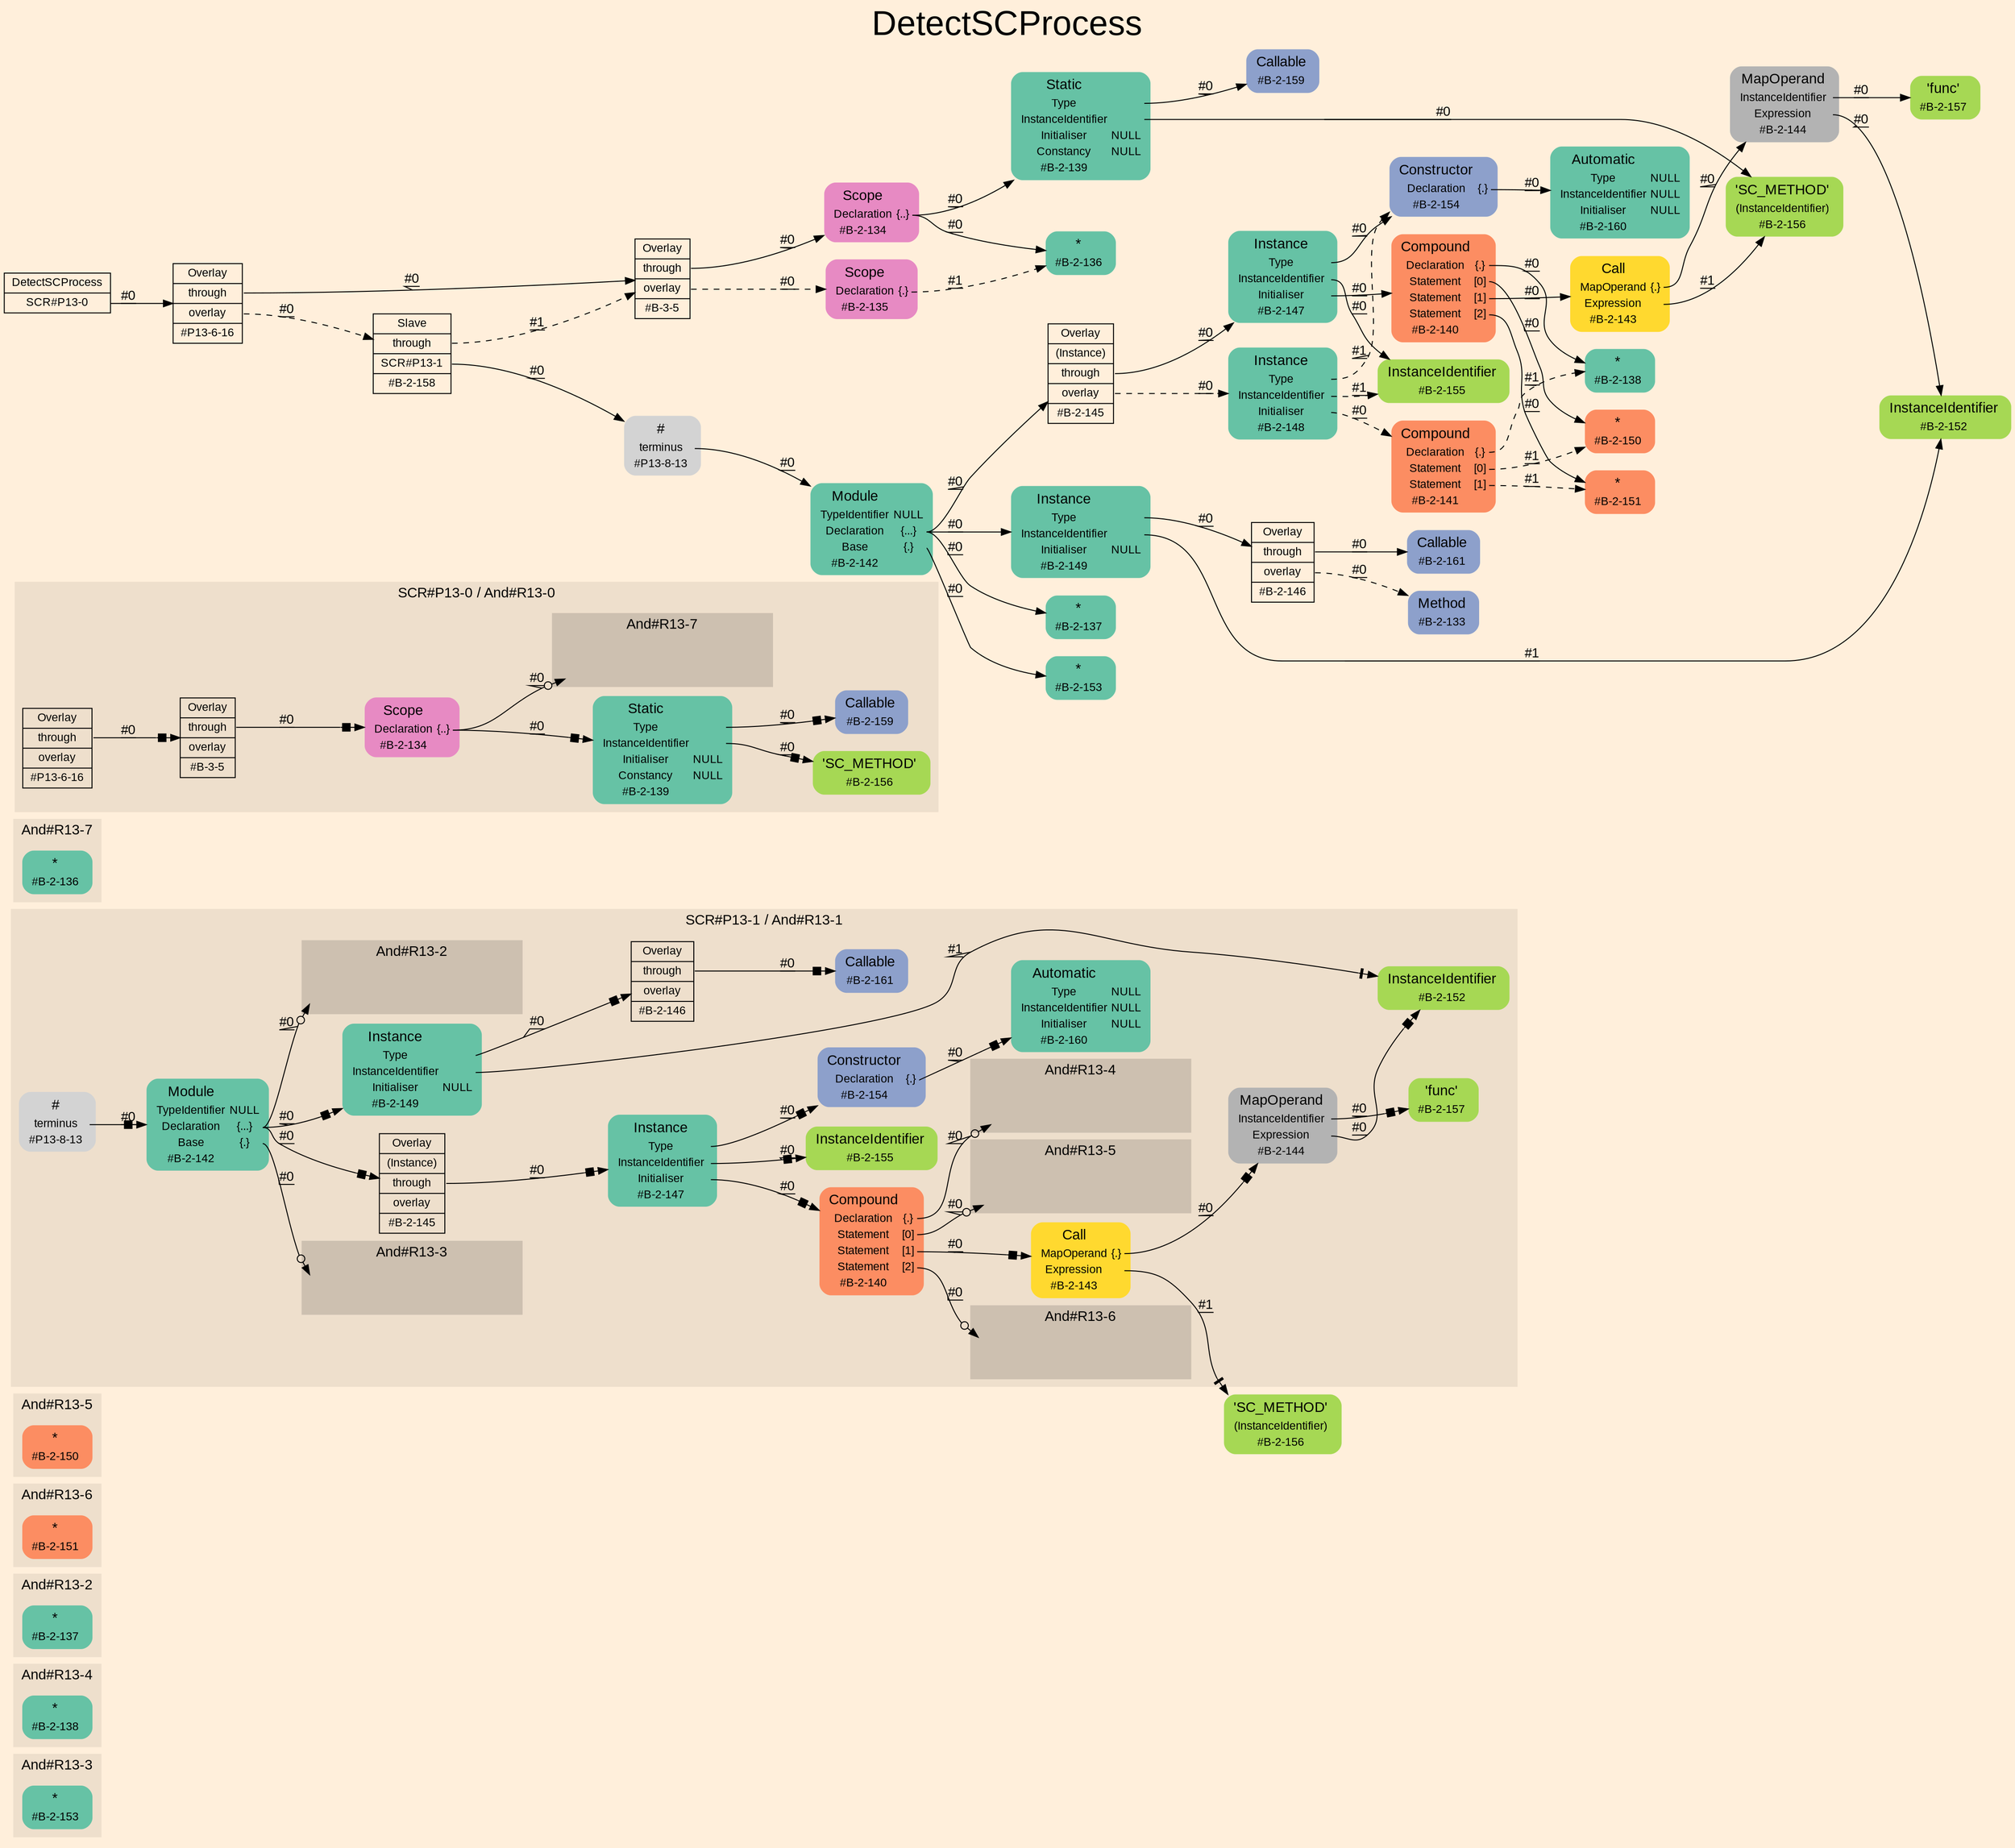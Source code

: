 digraph "DetectSCProcess" {
label = "DetectSCProcess"
labelloc = t
fontsize = "36"
graph [
    rankdir = "LR"
    ranksep = 0.3
    bgcolor = antiquewhite1
    color = black
    fontcolor = black
    fontname = "Arial"
];
node [
    fontname = "Arial"
];
edge [
    fontname = "Arial"
];

// -------------------- figure And#R13-3 --------------------
// -------- region And#R13-3 ----------
subgraph "clusterAnd#R13-3" {
    label = "And#R13-3"
    style = "filled"
    color = antiquewhite2
    fontsize = "15"
    "And#R13-3/#B-2-153" [
        // -------- block And#R13-3/#B-2-153 ----------
        shape = "plaintext"
        fillcolor = "/set28/1"
        label = <<TABLE BORDER="0" CELLBORDER="0" CELLSPACING="0">
         <TR><TD><FONT POINT-SIZE="15.0">*</FONT></TD><TD></TD></TR>
         <TR><TD>#B-2-153</TD><TD PORT="port0"></TD></TR>
        </TABLE>>
        style = "rounded,filled"
        fontsize = "12"
    ];
    
}


// -------------------- figure And#R13-4 --------------------
// -------- region And#R13-4 ----------
subgraph "clusterAnd#R13-4" {
    label = "And#R13-4"
    style = "filled"
    color = antiquewhite2
    fontsize = "15"
    "And#R13-4/#B-2-138" [
        // -------- block And#R13-4/#B-2-138 ----------
        shape = "plaintext"
        fillcolor = "/set28/1"
        label = <<TABLE BORDER="0" CELLBORDER="0" CELLSPACING="0">
         <TR><TD><FONT POINT-SIZE="15.0">*</FONT></TD><TD></TD></TR>
         <TR><TD>#B-2-138</TD><TD PORT="port0"></TD></TR>
        </TABLE>>
        style = "rounded,filled"
        fontsize = "12"
    ];
    
}


// -------------------- figure And#R13-2 --------------------
// -------- region And#R13-2 ----------
subgraph "clusterAnd#R13-2" {
    label = "And#R13-2"
    style = "filled"
    color = antiquewhite2
    fontsize = "15"
    "And#R13-2/#B-2-137" [
        // -------- block And#R13-2/#B-2-137 ----------
        shape = "plaintext"
        fillcolor = "/set28/1"
        label = <<TABLE BORDER="0" CELLBORDER="0" CELLSPACING="0">
         <TR><TD><FONT POINT-SIZE="15.0">*</FONT></TD><TD></TD></TR>
         <TR><TD>#B-2-137</TD><TD PORT="port0"></TD></TR>
        </TABLE>>
        style = "rounded,filled"
        fontsize = "12"
    ];
    
}


// -------------------- figure And#R13-6 --------------------
// -------- region And#R13-6 ----------
subgraph "clusterAnd#R13-6" {
    label = "And#R13-6"
    style = "filled"
    color = antiquewhite2
    fontsize = "15"
    "And#R13-6/#B-2-151" [
        // -------- block And#R13-6/#B-2-151 ----------
        shape = "plaintext"
        fillcolor = "/set28/2"
        label = <<TABLE BORDER="0" CELLBORDER="0" CELLSPACING="0">
         <TR><TD><FONT POINT-SIZE="15.0">*</FONT></TD><TD></TD></TR>
         <TR><TD>#B-2-151</TD><TD PORT="port0"></TD></TR>
        </TABLE>>
        style = "rounded,filled"
        fontsize = "12"
    ];
    
}


// -------------------- figure And#R13-5 --------------------
// -------- region And#R13-5 ----------
subgraph "clusterAnd#R13-5" {
    label = "And#R13-5"
    style = "filled"
    color = antiquewhite2
    fontsize = "15"
    "And#R13-5/#B-2-150" [
        // -------- block And#R13-5/#B-2-150 ----------
        shape = "plaintext"
        fillcolor = "/set28/2"
        label = <<TABLE BORDER="0" CELLBORDER="0" CELLSPACING="0">
         <TR><TD><FONT POINT-SIZE="15.0">*</FONT></TD><TD></TD></TR>
         <TR><TD>#B-2-150</TD><TD PORT="port0"></TD></TR>
        </TABLE>>
        style = "rounded,filled"
        fontsize = "12"
    ];
    
}


// -------------------- figure And#R13-1 --------------------
// -------- region And#R13-1 ----------
subgraph "clusterAnd#R13-1" {
    label = "SCR#P13-1 / And#R13-1"
    style = "filled"
    color = antiquewhite2
    fontsize = "15"
    "And#R13-1/#B-2-140" [
        // -------- block And#R13-1/#B-2-140 ----------
        shape = "plaintext"
        fillcolor = "/set28/2"
        label = <<TABLE BORDER="0" CELLBORDER="0" CELLSPACING="0">
         <TR><TD><FONT POINT-SIZE="15.0">Compound</FONT></TD><TD></TD></TR>
         <TR><TD>Declaration</TD><TD PORT="port0">{.}</TD></TR>
         <TR><TD>Statement</TD><TD PORT="port1">[0]</TD></TR>
         <TR><TD>Statement</TD><TD PORT="port2">[1]</TD></TR>
         <TR><TD>Statement</TD><TD PORT="port3">[2]</TD></TR>
         <TR><TD>#B-2-140</TD><TD PORT="port4"></TD></TR>
        </TABLE>>
        style = "rounded,filled"
        fontsize = "12"
    ];
    
    "And#R13-1/#B-2-142" [
        // -------- block And#R13-1/#B-2-142 ----------
        shape = "plaintext"
        fillcolor = "/set28/1"
        label = <<TABLE BORDER="0" CELLBORDER="0" CELLSPACING="0">
         <TR><TD><FONT POINT-SIZE="15.0">Module</FONT></TD><TD></TD></TR>
         <TR><TD>TypeIdentifier</TD><TD PORT="port0">NULL</TD></TR>
         <TR><TD>Declaration</TD><TD PORT="port1">{...}</TD></TR>
         <TR><TD>Base</TD><TD PORT="port2">{.}</TD></TR>
         <TR><TD>#B-2-142</TD><TD PORT="port3"></TD></TR>
        </TABLE>>
        style = "rounded,filled"
        fontsize = "12"
    ];
    
    "And#R13-1/#B-2-143" [
        // -------- block And#R13-1/#B-2-143 ----------
        shape = "plaintext"
        fillcolor = "/set28/6"
        label = <<TABLE BORDER="0" CELLBORDER="0" CELLSPACING="0">
         <TR><TD><FONT POINT-SIZE="15.0">Call</FONT></TD><TD></TD></TR>
         <TR><TD>MapOperand</TD><TD PORT="port0">{.}</TD></TR>
         <TR><TD>Expression</TD><TD PORT="port1"></TD></TR>
         <TR><TD>#B-2-143</TD><TD PORT="port2"></TD></TR>
        </TABLE>>
        style = "rounded,filled"
        fontsize = "12"
    ];
    
    "And#R13-1/#B-2-144" [
        // -------- block And#R13-1/#B-2-144 ----------
        shape = "plaintext"
        fillcolor = "/set28/8"
        label = <<TABLE BORDER="0" CELLBORDER="0" CELLSPACING="0">
         <TR><TD><FONT POINT-SIZE="15.0">MapOperand</FONT></TD><TD></TD></TR>
         <TR><TD>InstanceIdentifier</TD><TD PORT="port0"></TD></TR>
         <TR><TD>Expression</TD><TD PORT="port1"></TD></TR>
         <TR><TD>#B-2-144</TD><TD PORT="port2"></TD></TR>
        </TABLE>>
        style = "rounded,filled"
        fontsize = "12"
    ];
    
    "And#R13-1/#B-2-145" [
        // -------- block And#R13-1/#B-2-145 ----------
        shape = "record"
        fillcolor = antiquewhite2
        label = "<fixed> Overlay | <port0> (Instance) | <port1> through | <port2> overlay | <port3> #B-2-145"
        style = "filled"
        fontsize = "12"
        color = black
        fontcolor = black
    ];
    
    "And#R13-1/#B-2-146" [
        // -------- block And#R13-1/#B-2-146 ----------
        shape = "record"
        fillcolor = antiquewhite2
        label = "<fixed> Overlay | <port0> through | <port1> overlay | <port2> #B-2-146"
        style = "filled"
        fontsize = "12"
        color = black
        fontcolor = black
    ];
    
    "And#R13-1/#B-2-147" [
        // -------- block And#R13-1/#B-2-147 ----------
        shape = "plaintext"
        fillcolor = "/set28/1"
        label = <<TABLE BORDER="0" CELLBORDER="0" CELLSPACING="0">
         <TR><TD><FONT POINT-SIZE="15.0">Instance</FONT></TD><TD></TD></TR>
         <TR><TD>Type</TD><TD PORT="port0"></TD></TR>
         <TR><TD>InstanceIdentifier</TD><TD PORT="port1"></TD></TR>
         <TR><TD>Initialiser</TD><TD PORT="port2"></TD></TR>
         <TR><TD>#B-2-147</TD><TD PORT="port3"></TD></TR>
        </TABLE>>
        style = "rounded,filled"
        fontsize = "12"
    ];
    
    "And#R13-1/#B-2-149" [
        // -------- block And#R13-1/#B-2-149 ----------
        shape = "plaintext"
        fillcolor = "/set28/1"
        label = <<TABLE BORDER="0" CELLBORDER="0" CELLSPACING="0">
         <TR><TD><FONT POINT-SIZE="15.0">Instance</FONT></TD><TD></TD></TR>
         <TR><TD>Type</TD><TD PORT="port0"></TD></TR>
         <TR><TD>InstanceIdentifier</TD><TD PORT="port1"></TD></TR>
         <TR><TD>Initialiser</TD><TD PORT="port2">NULL</TD></TR>
         <TR><TD>#B-2-149</TD><TD PORT="port3"></TD></TR>
        </TABLE>>
        style = "rounded,filled"
        fontsize = "12"
    ];
    
    "And#R13-1/#B-2-152" [
        // -------- block And#R13-1/#B-2-152 ----------
        shape = "plaintext"
        fillcolor = "/set28/5"
        label = <<TABLE BORDER="0" CELLBORDER="0" CELLSPACING="0">
         <TR><TD><FONT POINT-SIZE="15.0">InstanceIdentifier</FONT></TD><TD></TD></TR>
         <TR><TD>#B-2-152</TD><TD PORT="port0"></TD></TR>
        </TABLE>>
        style = "rounded,filled"
        fontsize = "12"
    ];
    
    "And#R13-1/#B-2-154" [
        // -------- block And#R13-1/#B-2-154 ----------
        shape = "plaintext"
        fillcolor = "/set28/3"
        label = <<TABLE BORDER="0" CELLBORDER="0" CELLSPACING="0">
         <TR><TD><FONT POINT-SIZE="15.0">Constructor</FONT></TD><TD></TD></TR>
         <TR><TD>Declaration</TD><TD PORT="port0">{.}</TD></TR>
         <TR><TD>#B-2-154</TD><TD PORT="port1"></TD></TR>
        </TABLE>>
        style = "rounded,filled"
        fontsize = "12"
    ];
    
    "And#R13-1/#B-2-155" [
        // -------- block And#R13-1/#B-2-155 ----------
        shape = "plaintext"
        fillcolor = "/set28/5"
        label = <<TABLE BORDER="0" CELLBORDER="0" CELLSPACING="0">
         <TR><TD><FONT POINT-SIZE="15.0">InstanceIdentifier</FONT></TD><TD></TD></TR>
         <TR><TD>#B-2-155</TD><TD PORT="port0"></TD></TR>
        </TABLE>>
        style = "rounded,filled"
        fontsize = "12"
    ];
    
    "And#R13-1/#B-2-157" [
        // -------- block And#R13-1/#B-2-157 ----------
        shape = "plaintext"
        fillcolor = "/set28/5"
        label = <<TABLE BORDER="0" CELLBORDER="0" CELLSPACING="0">
         <TR><TD><FONT POINT-SIZE="15.0">'func'</FONT></TD><TD></TD></TR>
         <TR><TD>#B-2-157</TD><TD PORT="port0"></TD></TR>
        </TABLE>>
        style = "rounded,filled"
        fontsize = "12"
    ];
    
    "And#R13-1/#B-2-160" [
        // -------- block And#R13-1/#B-2-160 ----------
        shape = "plaintext"
        fillcolor = "/set28/1"
        label = <<TABLE BORDER="0" CELLBORDER="0" CELLSPACING="0">
         <TR><TD><FONT POINT-SIZE="15.0">Automatic</FONT></TD><TD></TD></TR>
         <TR><TD>Type</TD><TD PORT="port0">NULL</TD></TR>
         <TR><TD>InstanceIdentifier</TD><TD PORT="port1">NULL</TD></TR>
         <TR><TD>Initialiser</TD><TD PORT="port2">NULL</TD></TR>
         <TR><TD>#B-2-160</TD><TD PORT="port3"></TD></TR>
        </TABLE>>
        style = "rounded,filled"
        fontsize = "12"
    ];
    
    "And#R13-1/#B-2-161" [
        // -------- block And#R13-1/#B-2-161 ----------
        shape = "plaintext"
        fillcolor = "/set28/3"
        label = <<TABLE BORDER="0" CELLBORDER="0" CELLSPACING="0">
         <TR><TD><FONT POINT-SIZE="15.0">Callable</FONT></TD><TD></TD></TR>
         <TR><TD>#B-2-161</TD><TD PORT="port0"></TD></TR>
        </TABLE>>
        style = "rounded,filled"
        fontsize = "12"
    ];
    
    "And#R13-1/#P13-8-13" [
        // -------- block And#R13-1/#P13-8-13 ----------
        shape = "plaintext"
        label = <<TABLE BORDER="0" CELLBORDER="0" CELLSPACING="0">
         <TR><TD><FONT POINT-SIZE="15.0">#</FONT></TD><TD></TD></TR>
         <TR><TD>terminus</TD><TD PORT="port0"></TD></TR>
         <TR><TD>#P13-8-13</TD><TD PORT="port1"></TD></TR>
        </TABLE>>
        style = "rounded,filled"
        fontsize = "12"
    ];
    
    // -------- region And#R13-1/And#R13-2 ----------
    subgraph "clusterAnd#R13-1/And#R13-2" {
        label = "And#R13-2"
        style = "filled"
        color = antiquewhite3
        fontsize = "15"
        "And#R13-1/And#R13-2/#B-2-137" [
            // -------- block And#R13-1/And#R13-2/#B-2-137 ----------
            shape = "none"
            style = "invisible"
        ];
        
    }
    
    // -------- region And#R13-1/And#R13-3 ----------
    subgraph "clusterAnd#R13-1/And#R13-3" {
        label = "And#R13-3"
        style = "filled"
        color = antiquewhite3
        fontsize = "15"
        "And#R13-1/And#R13-3/#B-2-153" [
            // -------- block And#R13-1/And#R13-3/#B-2-153 ----------
            shape = "none"
            style = "invisible"
        ];
        
    }
    
    // -------- region And#R13-1/And#R13-4 ----------
    subgraph "clusterAnd#R13-1/And#R13-4" {
        label = "And#R13-4"
        style = "filled"
        color = antiquewhite3
        fontsize = "15"
        "And#R13-1/And#R13-4/#B-2-138" [
            // -------- block And#R13-1/And#R13-4/#B-2-138 ----------
            shape = "none"
            style = "invisible"
        ];
        
    }
    
    // -------- region And#R13-1/And#R13-5 ----------
    subgraph "clusterAnd#R13-1/And#R13-5" {
        label = "And#R13-5"
        style = "filled"
        color = antiquewhite3
        fontsize = "15"
        "And#R13-1/And#R13-5/#B-2-150" [
            // -------- block And#R13-1/And#R13-5/#B-2-150 ----------
            shape = "none"
            style = "invisible"
        ];
        
    }
    
    // -------- region And#R13-1/And#R13-6 ----------
    subgraph "clusterAnd#R13-1/And#R13-6" {
        label = "And#R13-6"
        style = "filled"
        color = antiquewhite3
        fontsize = "15"
        "And#R13-1/And#R13-6/#B-2-151" [
            // -------- block And#R13-1/And#R13-6/#B-2-151 ----------
            shape = "none"
            style = "invisible"
        ];
        
    }
    
}

"And#R13-1/#B-2-156" [
    // -------- block And#R13-1/#B-2-156 ----------
    shape = "plaintext"
    fillcolor = "/set28/5"
    label = <<TABLE BORDER="0" CELLBORDER="0" CELLSPACING="0">
     <TR><TD><FONT POINT-SIZE="15.0">'SC_METHOD'</FONT></TD><TD></TD></TR>
     <TR><TD>(InstanceIdentifier)</TD><TD PORT="port0"></TD></TR>
     <TR><TD>#B-2-156</TD><TD PORT="port1"></TD></TR>
    </TABLE>>
    style = "rounded,filled"
    fontsize = "12"
];

"And#R13-1/#B-2-140":port0 -> "And#R13-1/And#R13-4/#B-2-138" [
    arrowhead="normalnoneodot"
    label = "#0"
    decorate = true
    color = black
    fontcolor = black
];

"And#R13-1/#B-2-140":port1 -> "And#R13-1/And#R13-5/#B-2-150" [
    arrowhead="normalnoneodot"
    label = "#0"
    decorate = true
    color = black
    fontcolor = black
];

"And#R13-1/#B-2-140":port2 -> "And#R13-1/#B-2-143" [
    arrowhead="normalnonebox"
    label = "#0"
    decorate = true
    color = black
    fontcolor = black
];

"And#R13-1/#B-2-140":port3 -> "And#R13-1/And#R13-6/#B-2-151" [
    arrowhead="normalnoneodot"
    label = "#0"
    decorate = true
    color = black
    fontcolor = black
];

"And#R13-1/#B-2-142":port1 -> "And#R13-1/#B-2-145" [
    arrowhead="normalnonebox"
    label = "#0"
    decorate = true
    color = black
    fontcolor = black
];

"And#R13-1/#B-2-142":port1 -> "And#R13-1/#B-2-149" [
    arrowhead="normalnonebox"
    label = "#0"
    decorate = true
    color = black
    fontcolor = black
];

"And#R13-1/#B-2-142":port1 -> "And#R13-1/And#R13-2/#B-2-137" [
    arrowhead="normalnoneodot"
    label = "#0"
    decorate = true
    color = black
    fontcolor = black
];

"And#R13-1/#B-2-142":port2 -> "And#R13-1/And#R13-3/#B-2-153" [
    arrowhead="normalnoneodot"
    label = "#0"
    decorate = true
    color = black
    fontcolor = black
];

"And#R13-1/#B-2-143":port0 -> "And#R13-1/#B-2-144" [
    arrowhead="normalnonebox"
    label = "#0"
    decorate = true
    color = black
    fontcolor = black
];

"And#R13-1/#B-2-143":port1 -> "And#R13-1/#B-2-156" [
    arrowhead="normalnonetee"
    label = "#1"
    decorate = true
    color = black
    fontcolor = black
];

"And#R13-1/#B-2-144":port0 -> "And#R13-1/#B-2-157" [
    arrowhead="normalnonebox"
    label = "#0"
    decorate = true
    color = black
    fontcolor = black
];

"And#R13-1/#B-2-144":port1 -> "And#R13-1/#B-2-152" [
    arrowhead="normalnonebox"
    label = "#0"
    decorate = true
    color = black
    fontcolor = black
];

"And#R13-1/#B-2-145":port1 -> "And#R13-1/#B-2-147" [
    arrowhead="normalnonebox"
    label = "#0"
    decorate = true
    color = black
    fontcolor = black
];

"And#R13-1/#B-2-146":port0 -> "And#R13-1/#B-2-161" [
    arrowhead="normalnonebox"
    label = "#0"
    decorate = true
    color = black
    fontcolor = black
];

"And#R13-1/#B-2-147":port0 -> "And#R13-1/#B-2-154" [
    arrowhead="normalnonebox"
    label = "#0"
    decorate = true
    color = black
    fontcolor = black
];

"And#R13-1/#B-2-147":port1 -> "And#R13-1/#B-2-155" [
    arrowhead="normalnonebox"
    label = "#0"
    decorate = true
    color = black
    fontcolor = black
];

"And#R13-1/#B-2-147":port2 -> "And#R13-1/#B-2-140" [
    arrowhead="normalnonebox"
    label = "#0"
    decorate = true
    color = black
    fontcolor = black
];

"And#R13-1/#B-2-149":port0 -> "And#R13-1/#B-2-146" [
    arrowhead="normalnonebox"
    label = "#0"
    decorate = true
    color = black
    fontcolor = black
];

"And#R13-1/#B-2-149":port1 -> "And#R13-1/#B-2-152" [
    arrowhead="normalnonetee"
    label = "#1"
    decorate = true
    color = black
    fontcolor = black
];

"And#R13-1/#B-2-154":port0 -> "And#R13-1/#B-2-160" [
    arrowhead="normalnonebox"
    label = "#0"
    decorate = true
    color = black
    fontcolor = black
];

"And#R13-1/#P13-8-13":port0 -> "And#R13-1/#B-2-142" [
    arrowhead="normalnonebox"
    label = "#0"
    decorate = true
    color = black
    fontcolor = black
];


// -------------------- figure And#R13-7 --------------------
// -------- region And#R13-7 ----------
subgraph "clusterAnd#R13-7" {
    label = "And#R13-7"
    style = "filled"
    color = antiquewhite2
    fontsize = "15"
    "And#R13-7/#B-2-136" [
        // -------- block And#R13-7/#B-2-136 ----------
        shape = "plaintext"
        fillcolor = "/set28/1"
        label = <<TABLE BORDER="0" CELLBORDER="0" CELLSPACING="0">
         <TR><TD><FONT POINT-SIZE="15.0">*</FONT></TD><TD></TD></TR>
         <TR><TD>#B-2-136</TD><TD PORT="port0"></TD></TR>
        </TABLE>>
        style = "rounded,filled"
        fontsize = "12"
    ];
    
}


// -------------------- figure And#R13-0 --------------------
// -------- region And#R13-0 ----------
subgraph "clusterAnd#R13-0" {
    label = "SCR#P13-0 / And#R13-0"
    style = "filled"
    color = antiquewhite2
    fontsize = "15"
    "And#R13-0/#B-3-5" [
        // -------- block And#R13-0/#B-3-5 ----------
        shape = "record"
        fillcolor = antiquewhite2
        label = "<fixed> Overlay | <port0> through | <port1> overlay | <port2> #B-3-5"
        style = "filled"
        fontsize = "12"
        color = black
        fontcolor = black
    ];
    
    "And#R13-0/#B-2-134" [
        // -------- block And#R13-0/#B-2-134 ----------
        shape = "plaintext"
        fillcolor = "/set28/4"
        label = <<TABLE BORDER="0" CELLBORDER="0" CELLSPACING="0">
         <TR><TD><FONT POINT-SIZE="15.0">Scope</FONT></TD><TD></TD></TR>
         <TR><TD>Declaration</TD><TD PORT="port0">{..}</TD></TR>
         <TR><TD>#B-2-134</TD><TD PORT="port1"></TD></TR>
        </TABLE>>
        style = "rounded,filled"
        fontsize = "12"
    ];
    
    "And#R13-0/#B-2-139" [
        // -------- block And#R13-0/#B-2-139 ----------
        shape = "plaintext"
        fillcolor = "/set28/1"
        label = <<TABLE BORDER="0" CELLBORDER="0" CELLSPACING="0">
         <TR><TD><FONT POINT-SIZE="15.0">Static</FONT></TD><TD></TD></TR>
         <TR><TD>Type</TD><TD PORT="port0"></TD></TR>
         <TR><TD>InstanceIdentifier</TD><TD PORT="port1"></TD></TR>
         <TR><TD>Initialiser</TD><TD PORT="port2">NULL</TD></TR>
         <TR><TD>Constancy</TD><TD PORT="port3">NULL</TD></TR>
         <TR><TD>#B-2-139</TD><TD PORT="port4"></TD></TR>
        </TABLE>>
        style = "rounded,filled"
        fontsize = "12"
    ];
    
    "And#R13-0/#B-2-156" [
        // -------- block And#R13-0/#B-2-156 ----------
        shape = "plaintext"
        fillcolor = "/set28/5"
        label = <<TABLE BORDER="0" CELLBORDER="0" CELLSPACING="0">
         <TR><TD><FONT POINT-SIZE="15.0">'SC_METHOD'</FONT></TD><TD></TD></TR>
         <TR><TD>#B-2-156</TD><TD PORT="port0"></TD></TR>
        </TABLE>>
        style = "rounded,filled"
        fontsize = "12"
    ];
    
    "And#R13-0/#B-2-159" [
        // -------- block And#R13-0/#B-2-159 ----------
        shape = "plaintext"
        fillcolor = "/set28/3"
        label = <<TABLE BORDER="0" CELLBORDER="0" CELLSPACING="0">
         <TR><TD><FONT POINT-SIZE="15.0">Callable</FONT></TD><TD></TD></TR>
         <TR><TD>#B-2-159</TD><TD PORT="port0"></TD></TR>
        </TABLE>>
        style = "rounded,filled"
        fontsize = "12"
    ];
    
    "And#R13-0/#P13-6-16" [
        // -------- block And#R13-0/#P13-6-16 ----------
        shape = "record"
        fillcolor = antiquewhite2
        label = "<fixed> Overlay | <port0> through | <port1> overlay | <port2> #P13-6-16"
        style = "filled"
        fontsize = "12"
        color = black
        fontcolor = black
    ];
    
    // -------- region And#R13-0/And#R13-7 ----------
    subgraph "clusterAnd#R13-0/And#R13-7" {
        label = "And#R13-7"
        style = "filled"
        color = antiquewhite3
        fontsize = "15"
        "And#R13-0/And#R13-7/#B-2-136" [
            // -------- block And#R13-0/And#R13-7/#B-2-136 ----------
            shape = "none"
            style = "invisible"
        ];
        
    }
    
}

"And#R13-0/#B-3-5":port0 -> "And#R13-0/#B-2-134" [
    arrowhead="normalnonebox"
    label = "#0"
    decorate = true
    color = black
    fontcolor = black
];

"And#R13-0/#B-2-134":port0 -> "And#R13-0/And#R13-7/#B-2-136" [
    arrowhead="normalnoneodot"
    label = "#0"
    decorate = true
    color = black
    fontcolor = black
];

"And#R13-0/#B-2-134":port0 -> "And#R13-0/#B-2-139" [
    arrowhead="normalnonebox"
    label = "#0"
    decorate = true
    color = black
    fontcolor = black
];

"And#R13-0/#B-2-139":port0 -> "And#R13-0/#B-2-159" [
    arrowhead="normalnonebox"
    label = "#0"
    decorate = true
    color = black
    fontcolor = black
];

"And#R13-0/#B-2-139":port1 -> "And#R13-0/#B-2-156" [
    arrowhead="normalnonebox"
    label = "#0"
    decorate = true
    color = black
    fontcolor = black
];

"And#R13-0/#P13-6-16":port0 -> "And#R13-0/#B-3-5" [
    arrowhead="normalnonebox"
    label = "#0"
    decorate = true
    color = black
    fontcolor = black
];


// -------------------- transformation figure --------------------
"CR#P13-0" [
    // -------- block CR#P13-0 ----------
    shape = "record"
    fillcolor = antiquewhite1
    label = "<fixed> DetectSCProcess | <port0> SCR#P13-0"
    style = "filled"
    fontsize = "12"
    color = black
    fontcolor = black
];

"#P13-6-16" [
    // -------- block #P13-6-16 ----------
    shape = "record"
    fillcolor = antiquewhite1
    label = "<fixed> Overlay | <port0> through | <port1> overlay | <port2> #P13-6-16"
    style = "filled"
    fontsize = "12"
    color = black
    fontcolor = black
];

"#B-3-5" [
    // -------- block #B-3-5 ----------
    shape = "record"
    fillcolor = antiquewhite1
    label = "<fixed> Overlay | <port0> through | <port1> overlay | <port2> #B-3-5"
    style = "filled"
    fontsize = "12"
    color = black
    fontcolor = black
];

"#B-2-134" [
    // -------- block #B-2-134 ----------
    shape = "plaintext"
    fillcolor = "/set28/4"
    label = <<TABLE BORDER="0" CELLBORDER="0" CELLSPACING="0">
     <TR><TD><FONT POINT-SIZE="15.0">Scope</FONT></TD><TD></TD></TR>
     <TR><TD>Declaration</TD><TD PORT="port0">{..}</TD></TR>
     <TR><TD>#B-2-134</TD><TD PORT="port1"></TD></TR>
    </TABLE>>
    style = "rounded,filled"
    fontsize = "12"
];

"#B-2-136" [
    // -------- block #B-2-136 ----------
    shape = "plaintext"
    fillcolor = "/set28/1"
    label = <<TABLE BORDER="0" CELLBORDER="0" CELLSPACING="0">
     <TR><TD><FONT POINT-SIZE="15.0">*</FONT></TD><TD></TD></TR>
     <TR><TD>#B-2-136</TD><TD PORT="port0"></TD></TR>
    </TABLE>>
    style = "rounded,filled"
    fontsize = "12"
];

"#B-2-139" [
    // -------- block #B-2-139 ----------
    shape = "plaintext"
    fillcolor = "/set28/1"
    label = <<TABLE BORDER="0" CELLBORDER="0" CELLSPACING="0">
     <TR><TD><FONT POINT-SIZE="15.0">Static</FONT></TD><TD></TD></TR>
     <TR><TD>Type</TD><TD PORT="port0"></TD></TR>
     <TR><TD>InstanceIdentifier</TD><TD PORT="port1"></TD></TR>
     <TR><TD>Initialiser</TD><TD PORT="port2">NULL</TD></TR>
     <TR><TD>Constancy</TD><TD PORT="port3">NULL</TD></TR>
     <TR><TD>#B-2-139</TD><TD PORT="port4"></TD></TR>
    </TABLE>>
    style = "rounded,filled"
    fontsize = "12"
];

"#B-2-159" [
    // -------- block #B-2-159 ----------
    shape = "plaintext"
    fillcolor = "/set28/3"
    label = <<TABLE BORDER="0" CELLBORDER="0" CELLSPACING="0">
     <TR><TD><FONT POINT-SIZE="15.0">Callable</FONT></TD><TD></TD></TR>
     <TR><TD>#B-2-159</TD><TD PORT="port0"></TD></TR>
    </TABLE>>
    style = "rounded,filled"
    fontsize = "12"
];

"#B-2-156" [
    // -------- block #B-2-156 ----------
    shape = "plaintext"
    fillcolor = "/set28/5"
    label = <<TABLE BORDER="0" CELLBORDER="0" CELLSPACING="0">
     <TR><TD><FONT POINT-SIZE="15.0">'SC_METHOD'</FONT></TD><TD></TD></TR>
     <TR><TD>(InstanceIdentifier)</TD><TD PORT="port0"></TD></TR>
     <TR><TD>#B-2-156</TD><TD PORT="port1"></TD></TR>
    </TABLE>>
    style = "rounded,filled"
    fontsize = "12"
];

"#B-2-135" [
    // -------- block #B-2-135 ----------
    shape = "plaintext"
    fillcolor = "/set28/4"
    label = <<TABLE BORDER="0" CELLBORDER="0" CELLSPACING="0">
     <TR><TD><FONT POINT-SIZE="15.0">Scope</FONT></TD><TD></TD></TR>
     <TR><TD>Declaration</TD><TD PORT="port0">{.}</TD></TR>
     <TR><TD>#B-2-135</TD><TD PORT="port1"></TD></TR>
    </TABLE>>
    style = "rounded,filled"
    fontsize = "12"
];

"#B-2-158" [
    // -------- block #B-2-158 ----------
    shape = "record"
    fillcolor = antiquewhite1
    label = "<fixed> Slave | <port0> through | <port1> SCR#P13-1 | <port2> #B-2-158"
    style = "filled"
    fontsize = "12"
    color = black
    fontcolor = black
];

"#P13-8-13" [
    // -------- block #P13-8-13 ----------
    shape = "plaintext"
    label = <<TABLE BORDER="0" CELLBORDER="0" CELLSPACING="0">
     <TR><TD><FONT POINT-SIZE="15.0">#</FONT></TD><TD></TD></TR>
     <TR><TD>terminus</TD><TD PORT="port0"></TD></TR>
     <TR><TD>#P13-8-13</TD><TD PORT="port1"></TD></TR>
    </TABLE>>
    style = "rounded,filled"
    fontsize = "12"
];

"#B-2-142" [
    // -------- block #B-2-142 ----------
    shape = "plaintext"
    fillcolor = "/set28/1"
    label = <<TABLE BORDER="0" CELLBORDER="0" CELLSPACING="0">
     <TR><TD><FONT POINT-SIZE="15.0">Module</FONT></TD><TD></TD></TR>
     <TR><TD>TypeIdentifier</TD><TD PORT="port0">NULL</TD></TR>
     <TR><TD>Declaration</TD><TD PORT="port1">{...}</TD></TR>
     <TR><TD>Base</TD><TD PORT="port2">{.}</TD></TR>
     <TR><TD>#B-2-142</TD><TD PORT="port3"></TD></TR>
    </TABLE>>
    style = "rounded,filled"
    fontsize = "12"
];

"#B-2-145" [
    // -------- block #B-2-145 ----------
    shape = "record"
    fillcolor = antiquewhite1
    label = "<fixed> Overlay | <port0> (Instance) | <port1> through | <port2> overlay | <port3> #B-2-145"
    style = "filled"
    fontsize = "12"
    color = black
    fontcolor = black
];

"#B-2-147" [
    // -------- block #B-2-147 ----------
    shape = "plaintext"
    fillcolor = "/set28/1"
    label = <<TABLE BORDER="0" CELLBORDER="0" CELLSPACING="0">
     <TR><TD><FONT POINT-SIZE="15.0">Instance</FONT></TD><TD></TD></TR>
     <TR><TD>Type</TD><TD PORT="port0"></TD></TR>
     <TR><TD>InstanceIdentifier</TD><TD PORT="port1"></TD></TR>
     <TR><TD>Initialiser</TD><TD PORT="port2"></TD></TR>
     <TR><TD>#B-2-147</TD><TD PORT="port3"></TD></TR>
    </TABLE>>
    style = "rounded,filled"
    fontsize = "12"
];

"#B-2-154" [
    // -------- block #B-2-154 ----------
    shape = "plaintext"
    fillcolor = "/set28/3"
    label = <<TABLE BORDER="0" CELLBORDER="0" CELLSPACING="0">
     <TR><TD><FONT POINT-SIZE="15.0">Constructor</FONT></TD><TD></TD></TR>
     <TR><TD>Declaration</TD><TD PORT="port0">{.}</TD></TR>
     <TR><TD>#B-2-154</TD><TD PORT="port1"></TD></TR>
    </TABLE>>
    style = "rounded,filled"
    fontsize = "12"
];

"#B-2-160" [
    // -------- block #B-2-160 ----------
    shape = "plaintext"
    fillcolor = "/set28/1"
    label = <<TABLE BORDER="0" CELLBORDER="0" CELLSPACING="0">
     <TR><TD><FONT POINT-SIZE="15.0">Automatic</FONT></TD><TD></TD></TR>
     <TR><TD>Type</TD><TD PORT="port0">NULL</TD></TR>
     <TR><TD>InstanceIdentifier</TD><TD PORT="port1">NULL</TD></TR>
     <TR><TD>Initialiser</TD><TD PORT="port2">NULL</TD></TR>
     <TR><TD>#B-2-160</TD><TD PORT="port3"></TD></TR>
    </TABLE>>
    style = "rounded,filled"
    fontsize = "12"
];

"#B-2-155" [
    // -------- block #B-2-155 ----------
    shape = "plaintext"
    fillcolor = "/set28/5"
    label = <<TABLE BORDER="0" CELLBORDER="0" CELLSPACING="0">
     <TR><TD><FONT POINT-SIZE="15.0">InstanceIdentifier</FONT></TD><TD></TD></TR>
     <TR><TD>#B-2-155</TD><TD PORT="port0"></TD></TR>
    </TABLE>>
    style = "rounded,filled"
    fontsize = "12"
];

"#B-2-140" [
    // -------- block #B-2-140 ----------
    shape = "plaintext"
    fillcolor = "/set28/2"
    label = <<TABLE BORDER="0" CELLBORDER="0" CELLSPACING="0">
     <TR><TD><FONT POINT-SIZE="15.0">Compound</FONT></TD><TD></TD></TR>
     <TR><TD>Declaration</TD><TD PORT="port0">{.}</TD></TR>
     <TR><TD>Statement</TD><TD PORT="port1">[0]</TD></TR>
     <TR><TD>Statement</TD><TD PORT="port2">[1]</TD></TR>
     <TR><TD>Statement</TD><TD PORT="port3">[2]</TD></TR>
     <TR><TD>#B-2-140</TD><TD PORT="port4"></TD></TR>
    </TABLE>>
    style = "rounded,filled"
    fontsize = "12"
];

"#B-2-138" [
    // -------- block #B-2-138 ----------
    shape = "plaintext"
    fillcolor = "/set28/1"
    label = <<TABLE BORDER="0" CELLBORDER="0" CELLSPACING="0">
     <TR><TD><FONT POINT-SIZE="15.0">*</FONT></TD><TD></TD></TR>
     <TR><TD>#B-2-138</TD><TD PORT="port0"></TD></TR>
    </TABLE>>
    style = "rounded,filled"
    fontsize = "12"
];

"#B-2-150" [
    // -------- block #B-2-150 ----------
    shape = "plaintext"
    fillcolor = "/set28/2"
    label = <<TABLE BORDER="0" CELLBORDER="0" CELLSPACING="0">
     <TR><TD><FONT POINT-SIZE="15.0">*</FONT></TD><TD></TD></TR>
     <TR><TD>#B-2-150</TD><TD PORT="port0"></TD></TR>
    </TABLE>>
    style = "rounded,filled"
    fontsize = "12"
];

"#B-2-143" [
    // -------- block #B-2-143 ----------
    shape = "plaintext"
    fillcolor = "/set28/6"
    label = <<TABLE BORDER="0" CELLBORDER="0" CELLSPACING="0">
     <TR><TD><FONT POINT-SIZE="15.0">Call</FONT></TD><TD></TD></TR>
     <TR><TD>MapOperand</TD><TD PORT="port0">{.}</TD></TR>
     <TR><TD>Expression</TD><TD PORT="port1"></TD></TR>
     <TR><TD>#B-2-143</TD><TD PORT="port2"></TD></TR>
    </TABLE>>
    style = "rounded,filled"
    fontsize = "12"
];

"#B-2-144" [
    // -------- block #B-2-144 ----------
    shape = "plaintext"
    fillcolor = "/set28/8"
    label = <<TABLE BORDER="0" CELLBORDER="0" CELLSPACING="0">
     <TR><TD><FONT POINT-SIZE="15.0">MapOperand</FONT></TD><TD></TD></TR>
     <TR><TD>InstanceIdentifier</TD><TD PORT="port0"></TD></TR>
     <TR><TD>Expression</TD><TD PORT="port1"></TD></TR>
     <TR><TD>#B-2-144</TD><TD PORT="port2"></TD></TR>
    </TABLE>>
    style = "rounded,filled"
    fontsize = "12"
];

"#B-2-157" [
    // -------- block #B-2-157 ----------
    shape = "plaintext"
    fillcolor = "/set28/5"
    label = <<TABLE BORDER="0" CELLBORDER="0" CELLSPACING="0">
     <TR><TD><FONT POINT-SIZE="15.0">'func'</FONT></TD><TD></TD></TR>
     <TR><TD>#B-2-157</TD><TD PORT="port0"></TD></TR>
    </TABLE>>
    style = "rounded,filled"
    fontsize = "12"
];

"#B-2-152" [
    // -------- block #B-2-152 ----------
    shape = "plaintext"
    fillcolor = "/set28/5"
    label = <<TABLE BORDER="0" CELLBORDER="0" CELLSPACING="0">
     <TR><TD><FONT POINT-SIZE="15.0">InstanceIdentifier</FONT></TD><TD></TD></TR>
     <TR><TD>#B-2-152</TD><TD PORT="port0"></TD></TR>
    </TABLE>>
    style = "rounded,filled"
    fontsize = "12"
];

"#B-2-151" [
    // -------- block #B-2-151 ----------
    shape = "plaintext"
    fillcolor = "/set28/2"
    label = <<TABLE BORDER="0" CELLBORDER="0" CELLSPACING="0">
     <TR><TD><FONT POINT-SIZE="15.0">*</FONT></TD><TD></TD></TR>
     <TR><TD>#B-2-151</TD><TD PORT="port0"></TD></TR>
    </TABLE>>
    style = "rounded,filled"
    fontsize = "12"
];

"#B-2-148" [
    // -------- block #B-2-148 ----------
    shape = "plaintext"
    fillcolor = "/set28/1"
    label = <<TABLE BORDER="0" CELLBORDER="0" CELLSPACING="0">
     <TR><TD><FONT POINT-SIZE="15.0">Instance</FONT></TD><TD></TD></TR>
     <TR><TD>Type</TD><TD PORT="port0"></TD></TR>
     <TR><TD>InstanceIdentifier</TD><TD PORT="port1"></TD></TR>
     <TR><TD>Initialiser</TD><TD PORT="port2"></TD></TR>
     <TR><TD>#B-2-148</TD><TD PORT="port3"></TD></TR>
    </TABLE>>
    style = "rounded,filled"
    fontsize = "12"
];

"#B-2-141" [
    // -------- block #B-2-141 ----------
    shape = "plaintext"
    fillcolor = "/set28/2"
    label = <<TABLE BORDER="0" CELLBORDER="0" CELLSPACING="0">
     <TR><TD><FONT POINT-SIZE="15.0">Compound</FONT></TD><TD></TD></TR>
     <TR><TD>Declaration</TD><TD PORT="port0">{.}</TD></TR>
     <TR><TD>Statement</TD><TD PORT="port1">[0]</TD></TR>
     <TR><TD>Statement</TD><TD PORT="port2">[1]</TD></TR>
     <TR><TD>#B-2-141</TD><TD PORT="port3"></TD></TR>
    </TABLE>>
    style = "rounded,filled"
    fontsize = "12"
];

"#B-2-149" [
    // -------- block #B-2-149 ----------
    shape = "plaintext"
    fillcolor = "/set28/1"
    label = <<TABLE BORDER="0" CELLBORDER="0" CELLSPACING="0">
     <TR><TD><FONT POINT-SIZE="15.0">Instance</FONT></TD><TD></TD></TR>
     <TR><TD>Type</TD><TD PORT="port0"></TD></TR>
     <TR><TD>InstanceIdentifier</TD><TD PORT="port1"></TD></TR>
     <TR><TD>Initialiser</TD><TD PORT="port2">NULL</TD></TR>
     <TR><TD>#B-2-149</TD><TD PORT="port3"></TD></TR>
    </TABLE>>
    style = "rounded,filled"
    fontsize = "12"
];

"#B-2-146" [
    // -------- block #B-2-146 ----------
    shape = "record"
    fillcolor = antiquewhite1
    label = "<fixed> Overlay | <port0> through | <port1> overlay | <port2> #B-2-146"
    style = "filled"
    fontsize = "12"
    color = black
    fontcolor = black
];

"#B-2-161" [
    // -------- block #B-2-161 ----------
    shape = "plaintext"
    fillcolor = "/set28/3"
    label = <<TABLE BORDER="0" CELLBORDER="0" CELLSPACING="0">
     <TR><TD><FONT POINT-SIZE="15.0">Callable</FONT></TD><TD></TD></TR>
     <TR><TD>#B-2-161</TD><TD PORT="port0"></TD></TR>
    </TABLE>>
    style = "rounded,filled"
    fontsize = "12"
];

"#B-2-133" [
    // -------- block #B-2-133 ----------
    shape = "plaintext"
    fillcolor = "/set28/3"
    label = <<TABLE BORDER="0" CELLBORDER="0" CELLSPACING="0">
     <TR><TD><FONT POINT-SIZE="15.0">Method</FONT></TD><TD></TD></TR>
     <TR><TD>#B-2-133</TD><TD PORT="port0"></TD></TR>
    </TABLE>>
    style = "rounded,filled"
    fontsize = "12"
];

"#B-2-137" [
    // -------- block #B-2-137 ----------
    shape = "plaintext"
    fillcolor = "/set28/1"
    label = <<TABLE BORDER="0" CELLBORDER="0" CELLSPACING="0">
     <TR><TD><FONT POINT-SIZE="15.0">*</FONT></TD><TD></TD></TR>
     <TR><TD>#B-2-137</TD><TD PORT="port0"></TD></TR>
    </TABLE>>
    style = "rounded,filled"
    fontsize = "12"
];

"#B-2-153" [
    // -------- block #B-2-153 ----------
    shape = "plaintext"
    fillcolor = "/set28/1"
    label = <<TABLE BORDER="0" CELLBORDER="0" CELLSPACING="0">
     <TR><TD><FONT POINT-SIZE="15.0">*</FONT></TD><TD></TD></TR>
     <TR><TD>#B-2-153</TD><TD PORT="port0"></TD></TR>
    </TABLE>>
    style = "rounded,filled"
    fontsize = "12"
];

"CR#P13-0":port0 -> "#P13-6-16" [
    label = "#0"
    decorate = true
    color = black
    fontcolor = black
];

"#P13-6-16":port0 -> "#B-3-5" [
    label = "#0"
    decorate = true
    color = black
    fontcolor = black
];

"#P13-6-16":port1 -> "#B-2-158" [
    style="dashed"
    label = "#0"
    decorate = true
    color = black
    fontcolor = black
];

"#B-3-5":port0 -> "#B-2-134" [
    label = "#0"
    decorate = true
    color = black
    fontcolor = black
];

"#B-3-5":port1 -> "#B-2-135" [
    style="dashed"
    label = "#0"
    decorate = true
    color = black
    fontcolor = black
];

"#B-2-134":port0 -> "#B-2-136" [
    label = "#0"
    decorate = true
    color = black
    fontcolor = black
];

"#B-2-134":port0 -> "#B-2-139" [
    label = "#0"
    decorate = true
    color = black
    fontcolor = black
];

"#B-2-139":port0 -> "#B-2-159" [
    label = "#0"
    decorate = true
    color = black
    fontcolor = black
];

"#B-2-139":port1 -> "#B-2-156" [
    label = "#0"
    decorate = true
    color = black
    fontcolor = black
];

"#B-2-135":port0 -> "#B-2-136" [
    style="dashed"
    label = "#1"
    decorate = true
    color = black
    fontcolor = black
];

"#B-2-158":port0 -> "#B-3-5" [
    style="dashed"
    label = "#1"
    decorate = true
    color = black
    fontcolor = black
];

"#B-2-158":port1 -> "#P13-8-13" [
    label = "#0"
    decorate = true
    color = black
    fontcolor = black
];

"#P13-8-13":port0 -> "#B-2-142" [
    label = "#0"
    decorate = true
    color = black
    fontcolor = black
];

"#B-2-142":port1 -> "#B-2-145" [
    label = "#0"
    decorate = true
    color = black
    fontcolor = black
];

"#B-2-142":port1 -> "#B-2-149" [
    label = "#0"
    decorate = true
    color = black
    fontcolor = black
];

"#B-2-142":port1 -> "#B-2-137" [
    label = "#0"
    decorate = true
    color = black
    fontcolor = black
];

"#B-2-142":port2 -> "#B-2-153" [
    label = "#0"
    decorate = true
    color = black
    fontcolor = black
];

"#B-2-145":port1 -> "#B-2-147" [
    label = "#0"
    decorate = true
    color = black
    fontcolor = black
];

"#B-2-145":port2 -> "#B-2-148" [
    style="dashed"
    label = "#0"
    decorate = true
    color = black
    fontcolor = black
];

"#B-2-147":port0 -> "#B-2-154" [
    label = "#0"
    decorate = true
    color = black
    fontcolor = black
];

"#B-2-147":port1 -> "#B-2-155" [
    label = "#0"
    decorate = true
    color = black
    fontcolor = black
];

"#B-2-147":port2 -> "#B-2-140" [
    label = "#0"
    decorate = true
    color = black
    fontcolor = black
];

"#B-2-154":port0 -> "#B-2-160" [
    label = "#0"
    decorate = true
    color = black
    fontcolor = black
];

"#B-2-140":port0 -> "#B-2-138" [
    label = "#0"
    decorate = true
    color = black
    fontcolor = black
];

"#B-2-140":port1 -> "#B-2-150" [
    label = "#0"
    decorate = true
    color = black
    fontcolor = black
];

"#B-2-140":port2 -> "#B-2-143" [
    label = "#0"
    decorate = true
    color = black
    fontcolor = black
];

"#B-2-140":port3 -> "#B-2-151" [
    label = "#0"
    decorate = true
    color = black
    fontcolor = black
];

"#B-2-143":port0 -> "#B-2-144" [
    label = "#0"
    decorate = true
    color = black
    fontcolor = black
];

"#B-2-143":port1 -> "#B-2-156" [
    label = "#1"
    decorate = true
    color = black
    fontcolor = black
];

"#B-2-144":port0 -> "#B-2-157" [
    label = "#0"
    decorate = true
    color = black
    fontcolor = black
];

"#B-2-144":port1 -> "#B-2-152" [
    label = "#0"
    decorate = true
    color = black
    fontcolor = black
];

"#B-2-148":port0 -> "#B-2-154" [
    style="dashed"
    label = "#1"
    decorate = true
    color = black
    fontcolor = black
];

"#B-2-148":port1 -> "#B-2-155" [
    style="dashed"
    label = "#1"
    decorate = true
    color = black
    fontcolor = black
];

"#B-2-148":port2 -> "#B-2-141" [
    style="dashed"
    label = "#0"
    decorate = true
    color = black
    fontcolor = black
];

"#B-2-141":port0 -> "#B-2-138" [
    style="dashed"
    label = "#1"
    decorate = true
    color = black
    fontcolor = black
];

"#B-2-141":port1 -> "#B-2-150" [
    style="dashed"
    label = "#1"
    decorate = true
    color = black
    fontcolor = black
];

"#B-2-141":port2 -> "#B-2-151" [
    style="dashed"
    label = "#1"
    decorate = true
    color = black
    fontcolor = black
];

"#B-2-149":port0 -> "#B-2-146" [
    label = "#0"
    decorate = true
    color = black
    fontcolor = black
];

"#B-2-149":port1 -> "#B-2-152" [
    label = "#1"
    decorate = true
    color = black
    fontcolor = black
];

"#B-2-146":port0 -> "#B-2-161" [
    label = "#0"
    decorate = true
    color = black
    fontcolor = black
];

"#B-2-146":port1 -> "#B-2-133" [
    style="dashed"
    label = "#0"
    decorate = true
    color = black
    fontcolor = black
];


}
